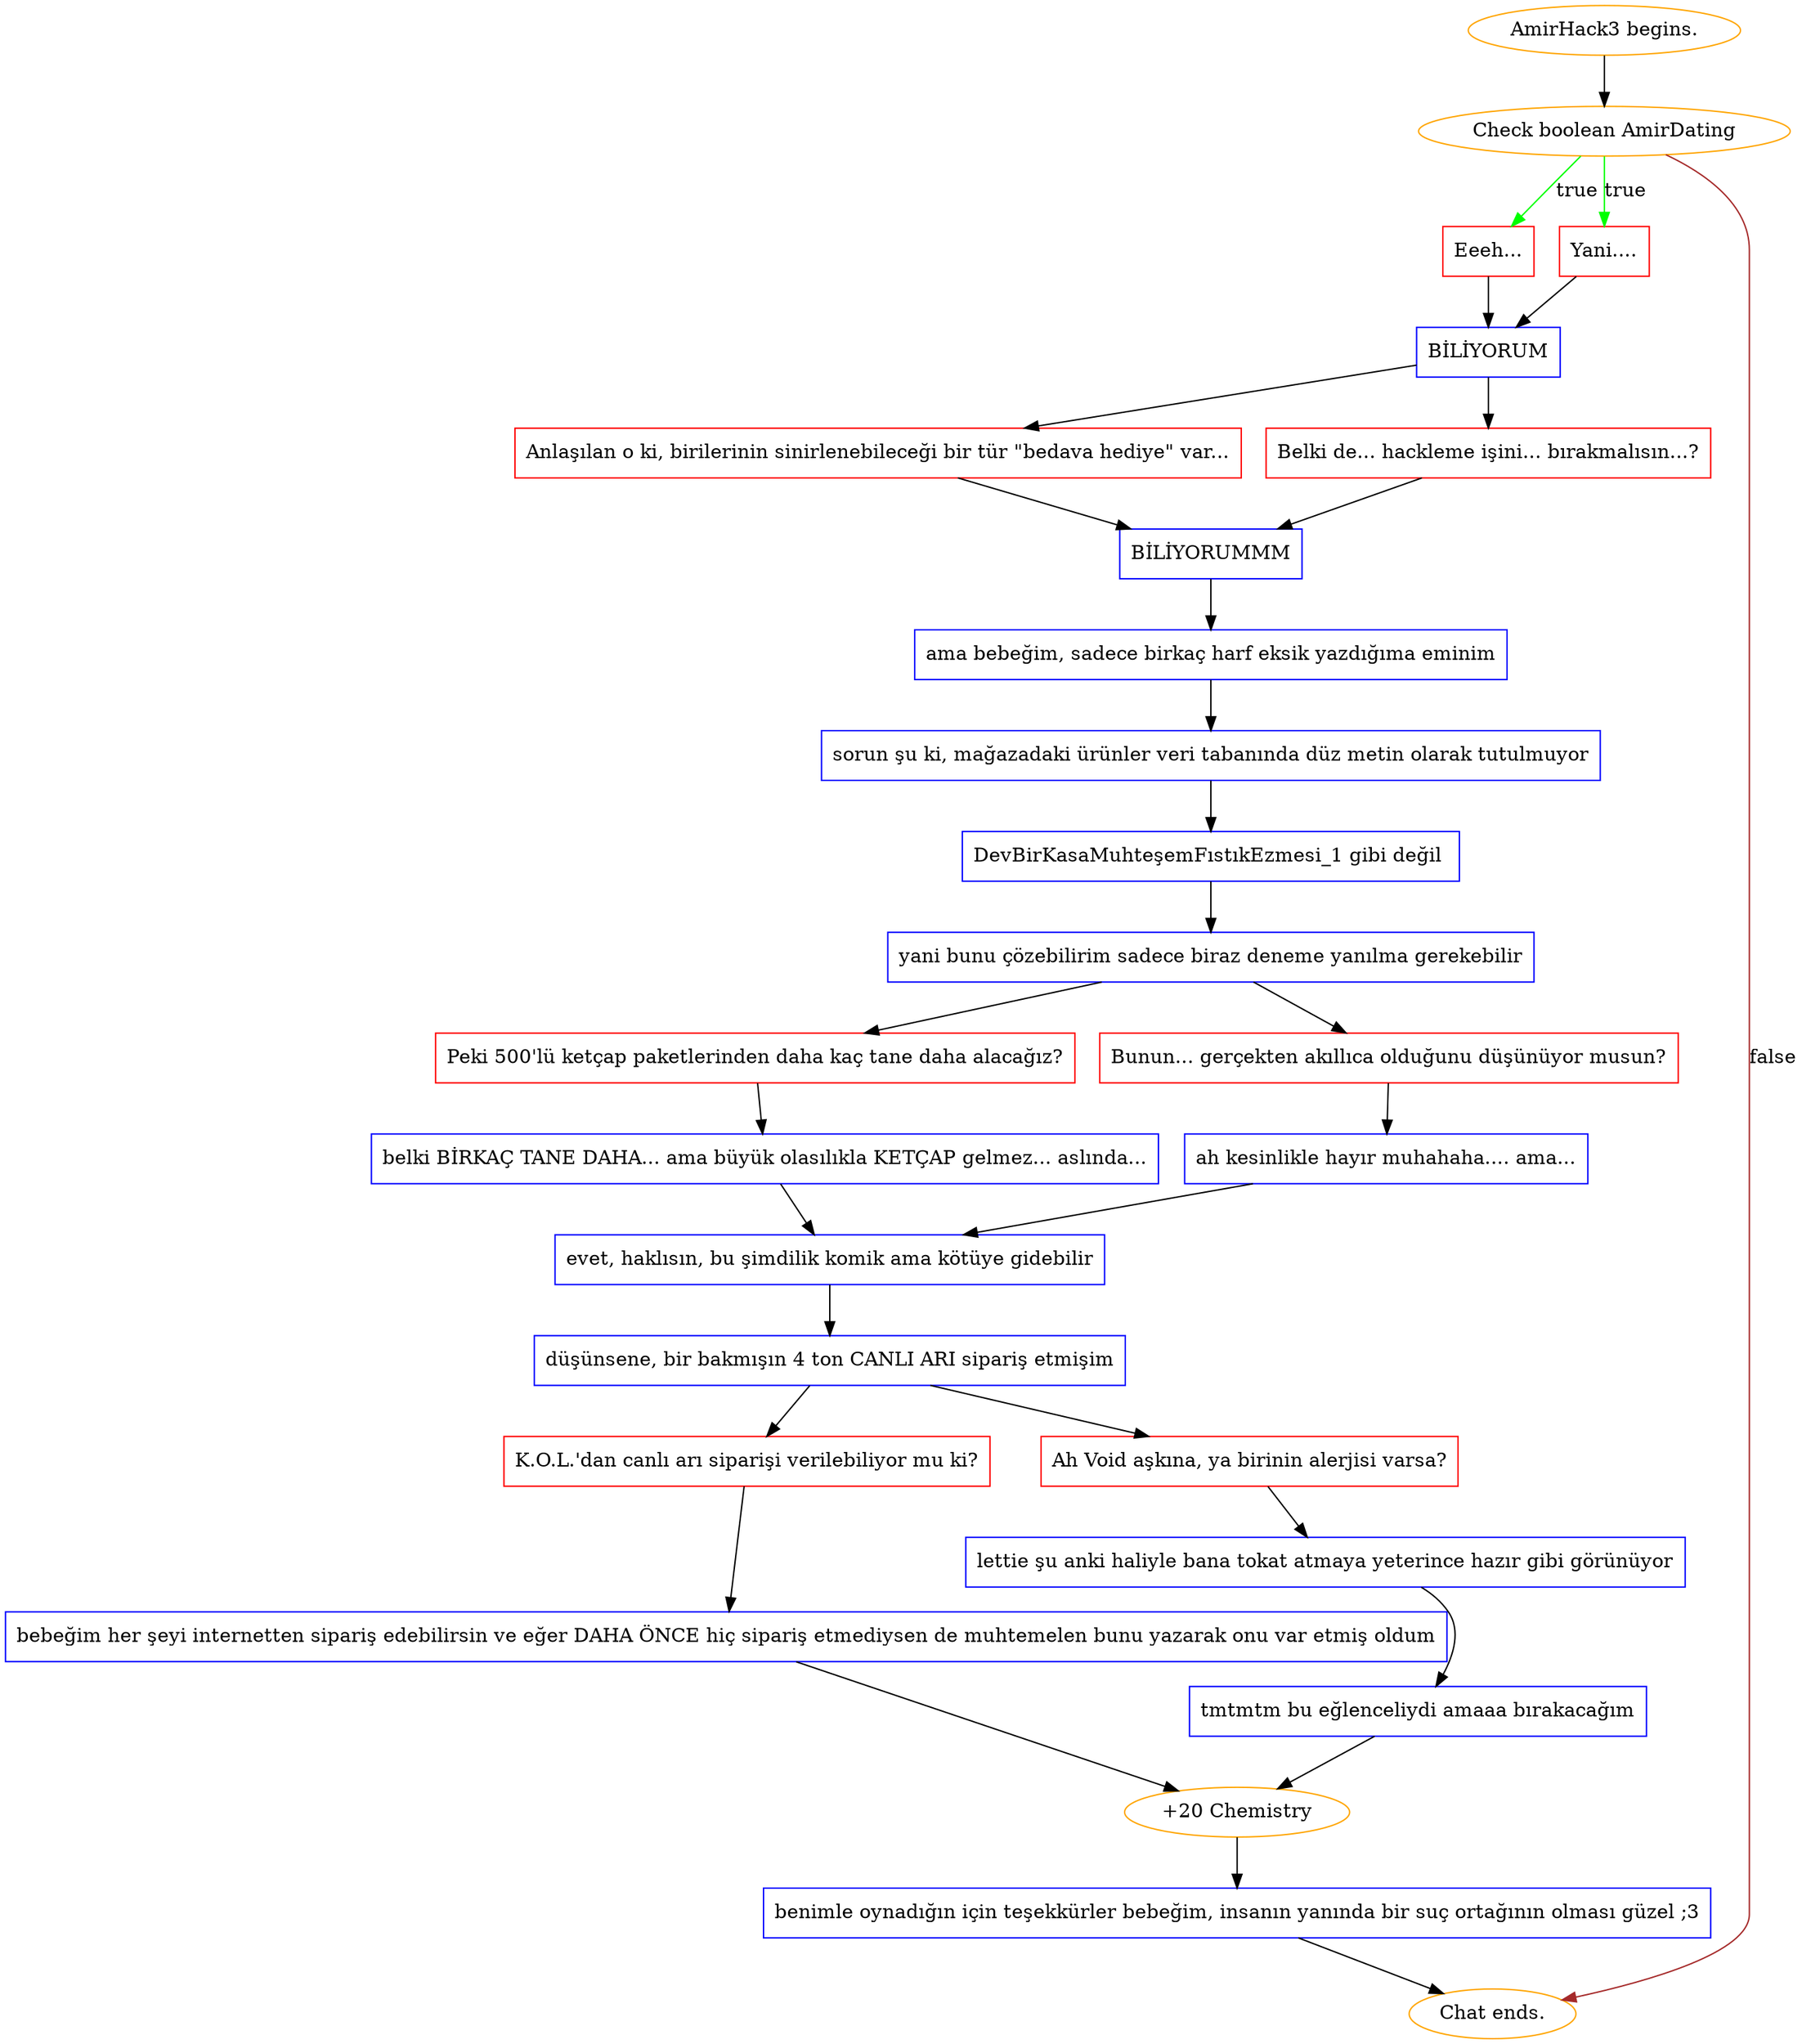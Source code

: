digraph {
	"AmirHack3 begins." [color=orange];
		"AmirHack3 begins." -> j3626745351;
	j3626745351 [label="Check boolean AmirDating",color=orange];
		j3626745351 -> j376997505 [label=true,color=green];
		j3626745351 -> j1420302697 [label=true,color=green];
		j3626745351 -> "Chat ends." [label=false,color=brown];
	j376997505 [label="Eeeh...",shape=box,color=red];
		j376997505 -> j1039976616;
	j1420302697 [label="Yani....",shape=box,color=red];
		j1420302697 -> j1039976616;
	"Chat ends." [color=orange];
	j1039976616 [label="BİLİYORUM",shape=box,color=blue];
		j1039976616 -> j2719368877;
		j1039976616 -> j3225302200;
	j2719368877 [label="Anlaşılan o ki, birilerinin sinirlenebileceği bir tür \"bedava hediye\" var...",shape=box,color=red];
		j2719368877 -> j2237792571;
	j3225302200 [label="Belki de... hackleme işini... bırakmalısın...?",shape=box,color=red];
		j3225302200 -> j2237792571;
	j2237792571 [label="BİLİYORUMMM",shape=box,color=blue];
		j2237792571 -> j2779541937;
	j2779541937 [label="ama bebeğim, sadece birkaç harf eksik yazdığıma eminim",shape=box,color=blue];
		j2779541937 -> j1011918269;
	j1011918269 [label="sorun şu ki, mağazadaki ürünler veri tabanında düz metin olarak tutulmuyor",shape=box,color=blue];
		j1011918269 -> j3035575753;
	j3035575753 [label="DevBirKasaMuhteşemFıstıkEzmesi_1 gibi değil ",shape=box,color=blue];
		j3035575753 -> j1141152315;
	j1141152315 [label="yani bunu çözebilirim sadece biraz deneme yanılma gerekebilir",shape=box,color=blue];
		j1141152315 -> j1873446645;
		j1141152315 -> j3698325311;
	j1873446645 [label="Peki 500'lü ketçap paketlerinden daha kaç tane daha alacağız?",shape=box,color=red];
		j1873446645 -> j3307751265;
	j3698325311 [label="Bunun... gerçekten akıllıca olduğunu düşünüyor musun?",shape=box,color=red];
		j3698325311 -> j2288958426;
	j3307751265 [label="belki BİRKAÇ TANE DAHA... ama büyük olasılıkla KETÇAP gelmez... aslında...",shape=box,color=blue];
		j3307751265 -> j984241032;
	j2288958426 [label="ah kesinlikle hayır muhahaha.... ama...",shape=box,color=blue];
		j2288958426 -> j984241032;
	j984241032 [label="evet, haklısın, bu şimdilik komik ama kötüye gidebilir",shape=box,color=blue];
		j984241032 -> j214959857;
	j214959857 [label="düşünsene, bir bakmışın 4 ton CANLI ARI sipariş etmişim",shape=box,color=blue];
		j214959857 -> j4270752921;
		j214959857 -> j917513277;
	j4270752921 [label="K.O.L.'dan canlı arı siparişi verilebiliyor mu ki?",shape=box,color=red];
		j4270752921 -> j2246966707;
	j917513277 [label="Ah Void aşkına, ya birinin alerjisi varsa?",shape=box,color=red];
		j917513277 -> j237141118;
	j2246966707 [label="bebeğim her şeyi internetten sipariş edebilirsin ve eğer DAHA ÖNCE hiç sipariş etmediysen de muhtemelen bunu yazarak onu var etmiş oldum",shape=box,color=blue];
		j2246966707 -> j3556774268;
	j237141118 [label="lettie şu anki haliyle bana tokat atmaya yeterince hazır gibi görünüyor",shape=box,color=blue];
		j237141118 -> j2396136167;
	j3556774268 [label="+20 Chemistry",color=orange];
		j3556774268 -> j319242144;
	j2396136167 [label="tmtmtm bu eğlenceliydi amaaa bırakacağım",shape=box,color=blue];
		j2396136167 -> j3556774268;
	j319242144 [label="benimle oynadığın için teşekkürler bebeğim, insanın yanında bir suç ortağının olması güzel ;3",shape=box,color=blue];
		j319242144 -> "Chat ends.";
}